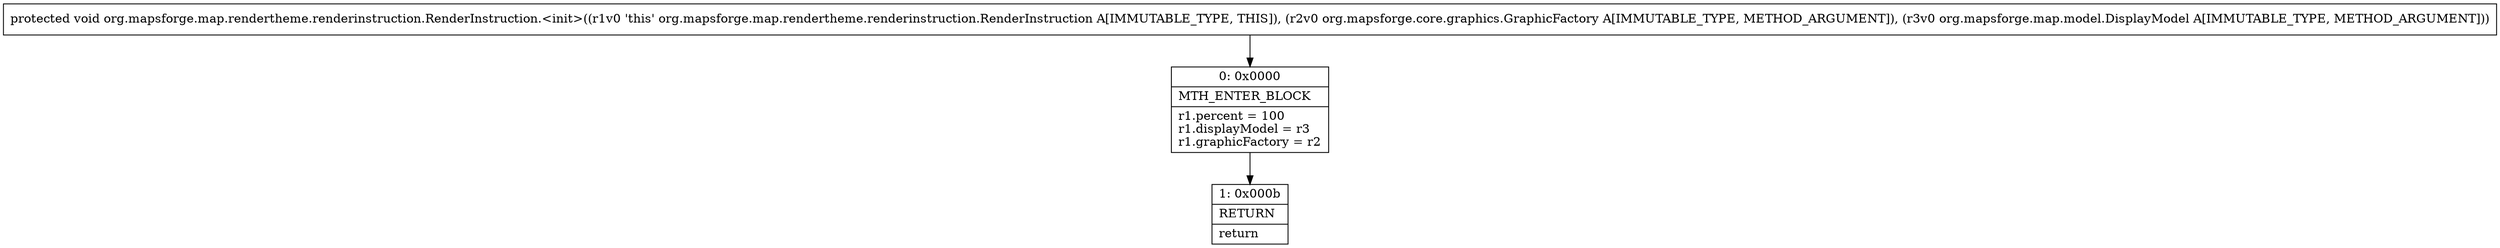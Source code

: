 digraph "CFG fororg.mapsforge.map.rendertheme.renderinstruction.RenderInstruction.\<init\>(Lorg\/mapsforge\/core\/graphics\/GraphicFactory;Lorg\/mapsforge\/map\/model\/DisplayModel;)V" {
Node_0 [shape=record,label="{0\:\ 0x0000|MTH_ENTER_BLOCK\l|r1.percent = 100\lr1.displayModel = r3\lr1.graphicFactory = r2\l}"];
Node_1 [shape=record,label="{1\:\ 0x000b|RETURN\l|return\l}"];
MethodNode[shape=record,label="{protected void org.mapsforge.map.rendertheme.renderinstruction.RenderInstruction.\<init\>((r1v0 'this' org.mapsforge.map.rendertheme.renderinstruction.RenderInstruction A[IMMUTABLE_TYPE, THIS]), (r2v0 org.mapsforge.core.graphics.GraphicFactory A[IMMUTABLE_TYPE, METHOD_ARGUMENT]), (r3v0 org.mapsforge.map.model.DisplayModel A[IMMUTABLE_TYPE, METHOD_ARGUMENT])) }"];
MethodNode -> Node_0;
Node_0 -> Node_1;
}

